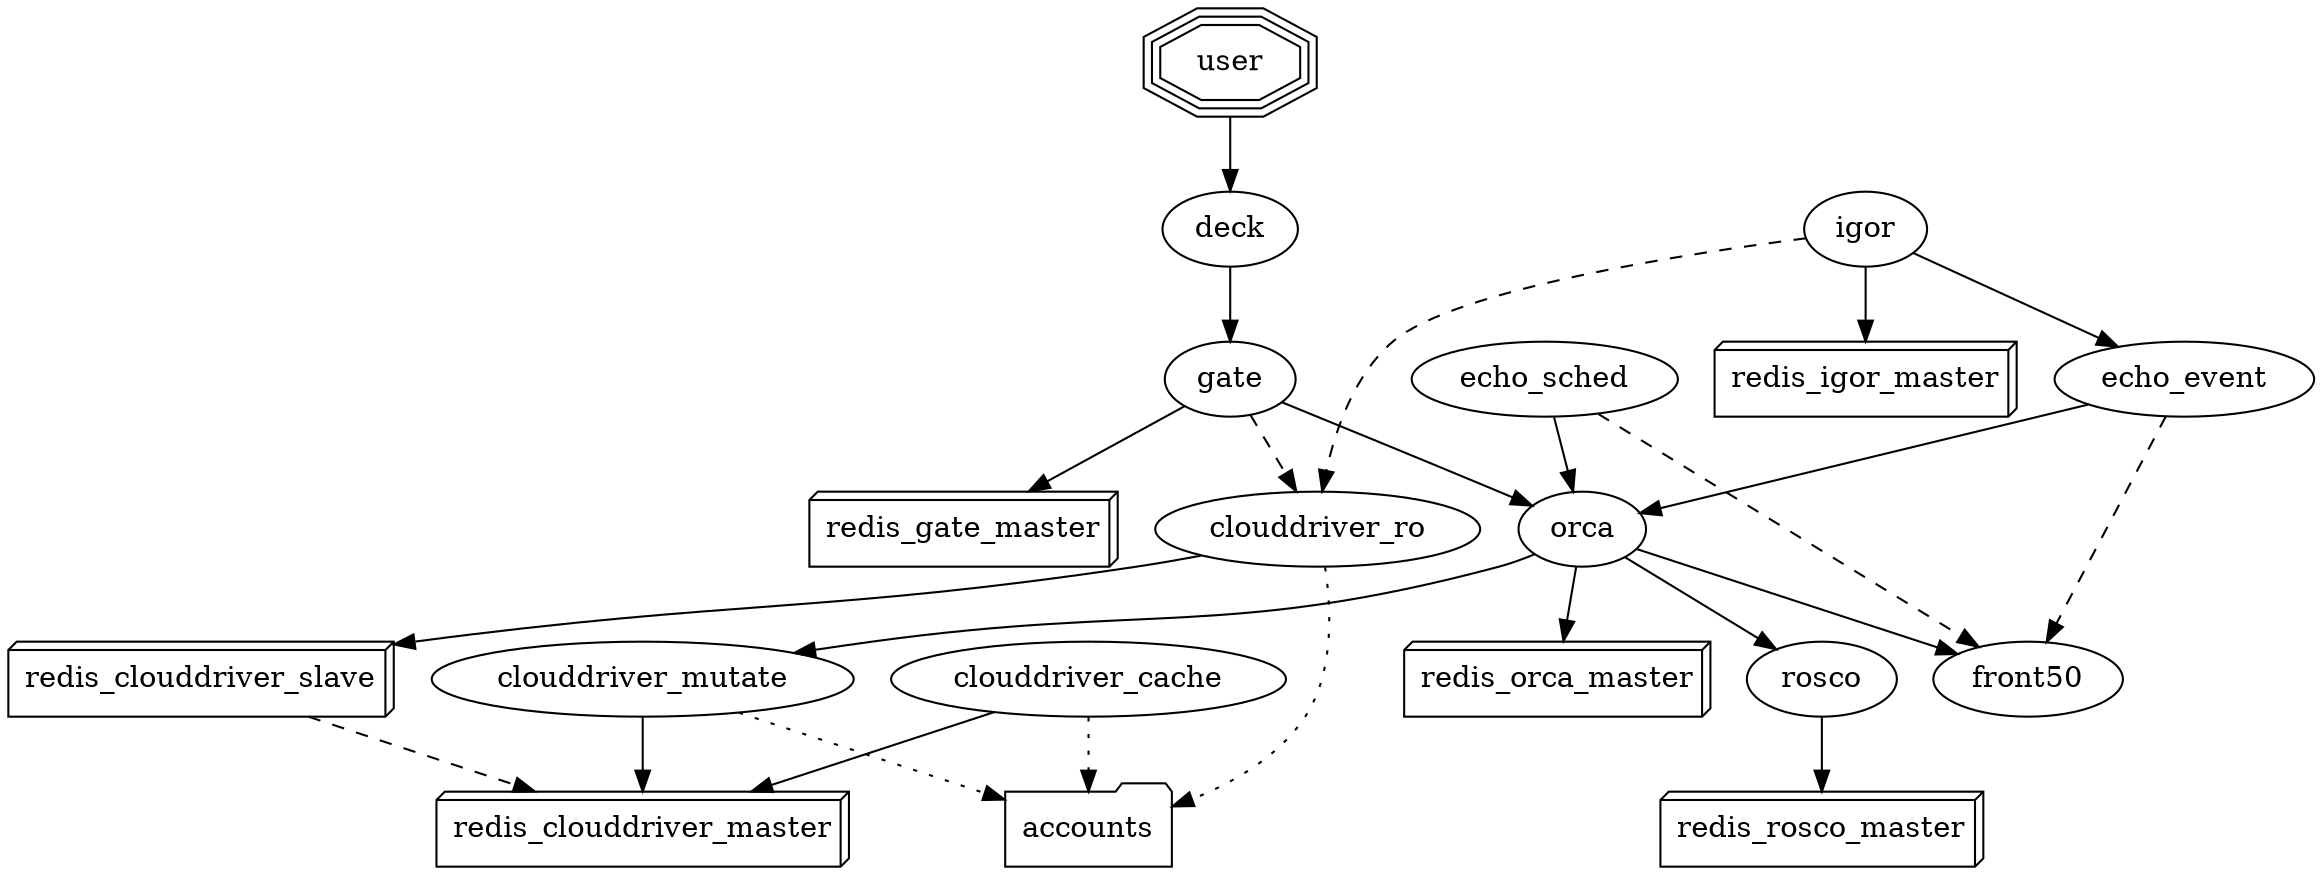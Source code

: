 digraph spinnaker {
    redis_clouddriver_slave [shape=box3d];
    redis_clouddriver_master [shape=box3d];

    redis_clouddriver_slave -> redis_clouddriver_master [style=dashed];

    clouddriver_ro -> redis_clouddriver_slave;
    clouddriver_mutate -> redis_clouddriver_master;
    clouddriver_cache -> redis_clouddriver_master;

    accounts [shape=folder];

    clouddriver_ro -> accounts [style=dotted];
    clouddriver_mutate -> accounts [style=dotted];
    clouddriver_cache -> accounts [style=dotted];

    user [shape=tripleoctagon];

    user -> deck;

    deck -> gate;

    redis_gate_master [shape=box3d];

    gate -> clouddriver_ro [style=dashed];
    gate -> orca;
    gate -> redis_gate_master;

    redis_orca_master [shape=box3d];

    orca -> clouddriver_mutate;
    orca -> front50;
    orca -> rosco;
    orca -> redis_orca_master;

    redis_igor_master [shape=box3d];

    igor -> echo_event;
    igor -> clouddriver_ro [style=dashed];
    igor -> redis_igor_master;

    echo_event -> orca;
    echo_sched -> orca;
    echo_event -> front50 [style=dashed];
    echo_sched -> front50 [style=dashed];

    redis_rosco_master [shape=box3d];

    rosco -> redis_rosco_master;
}
